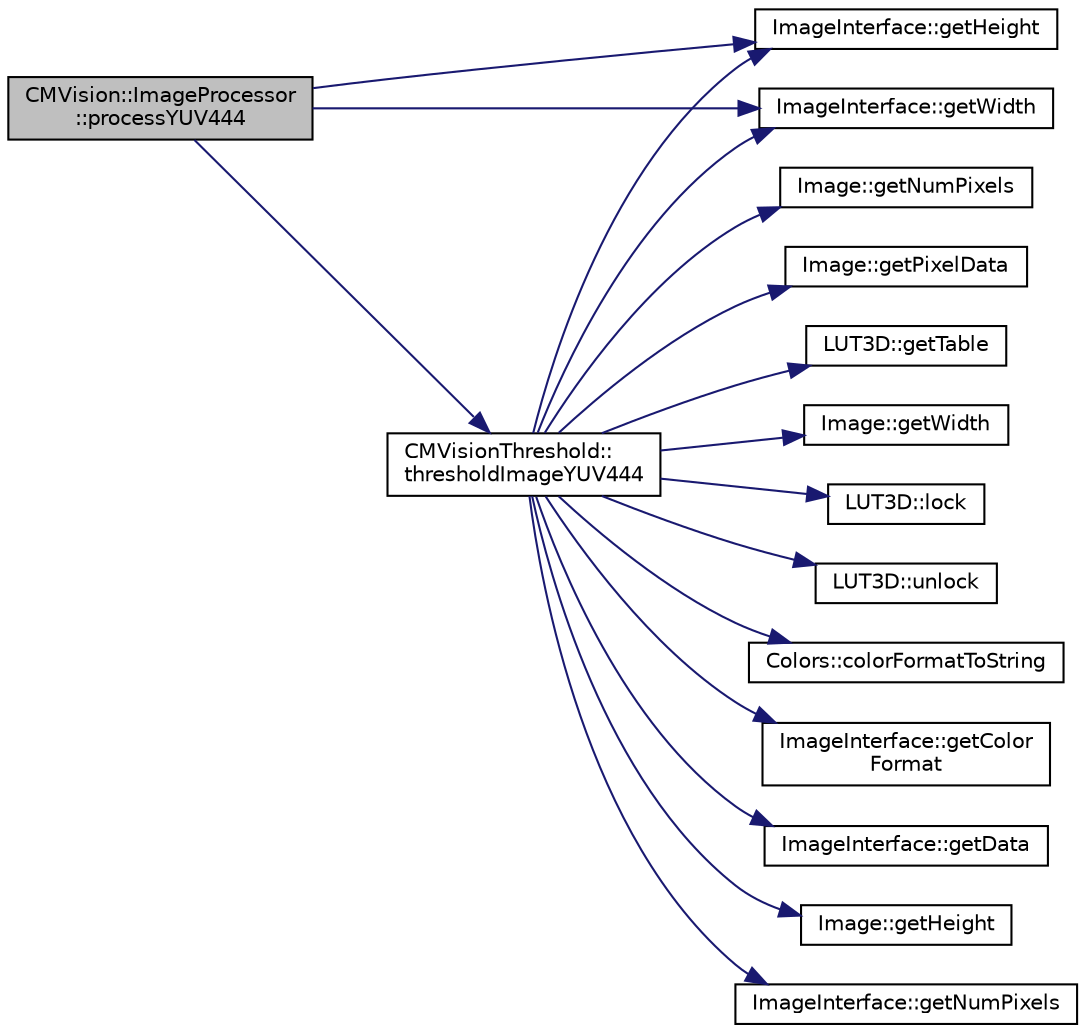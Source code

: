 digraph "CMVision::ImageProcessor::processYUV444"
{
 // INTERACTIVE_SVG=YES
  edge [fontname="Helvetica",fontsize="10",labelfontname="Helvetica",labelfontsize="10"];
  node [fontname="Helvetica",fontsize="10",shape=record];
  rankdir="LR";
  Node1 [label="CMVision::ImageProcessor\l::processYUV444",height=0.2,width=0.4,color="black", fillcolor="grey75", style="filled", fontcolor="black"];
  Node1 -> Node2 [color="midnightblue",fontsize="10",style="solid",fontname="Helvetica"];
  Node2 [label="ImageInterface::getHeight",height=0.2,width=0.4,color="black", fillcolor="white", style="filled",URL="$dc/dd6/class_image_interface.html#aa2adbc97d86724d6c3cbf48639a3c6a3"];
  Node1 -> Node3 [color="midnightblue",fontsize="10",style="solid",fontname="Helvetica"];
  Node3 [label="ImageInterface::getWidth",height=0.2,width=0.4,color="black", fillcolor="white", style="filled",URL="$dc/dd6/class_image_interface.html#a7ab8e39f961fbea3f81d77d4827cda02"];
  Node1 -> Node4 [color="midnightblue",fontsize="10",style="solid",fontname="Helvetica"];
  Node4 [label="CMVisionThreshold::\lthresholdImageYUV444",height=0.2,width=0.4,color="black", fillcolor="white", style="filled",URL="$df/dfa/class_c_m_vision_threshold.html#aedf6dafa855e0bc213ec60ab7a07c85b"];
  Node4 -> Node5 [color="midnightblue",fontsize="10",style="solid",fontname="Helvetica"];
  Node5 [label="Colors::colorFormatToString",height=0.2,width=0.4,color="black", fillcolor="white", style="filled",URL="$d9/d36/class_colors.html#a085839c597a6262301162471cef99367"];
  Node4 -> Node6 [color="midnightblue",fontsize="10",style="solid",fontname="Helvetica"];
  Node6 [label="ImageInterface::getColor\lFormat",height=0.2,width=0.4,color="black", fillcolor="white", style="filled",URL="$dc/dd6/class_image_interface.html#aaee5015138b45c230a233d3d66873043"];
  Node4 -> Node7 [color="midnightblue",fontsize="10",style="solid",fontname="Helvetica"];
  Node7 [label="ImageInterface::getData",height=0.2,width=0.4,color="black", fillcolor="white", style="filled",URL="$dc/dd6/class_image_interface.html#ac570e85be962102cb3f106e9e983caf7"];
  Node4 -> Node2 [color="midnightblue",fontsize="10",style="solid",fontname="Helvetica"];
  Node4 -> Node8 [color="midnightblue",fontsize="10",style="solid",fontname="Helvetica"];
  Node8 [label="Image::getHeight",height=0.2,width=0.4,color="black", fillcolor="white", style="filled",URL="$de/d73/class_image.html#aada5318e6827064b9de69d2cf4eff2e3"];
  Node4 -> Node9 [color="midnightblue",fontsize="10",style="solid",fontname="Helvetica"];
  Node9 [label="ImageInterface::getNumPixels",height=0.2,width=0.4,color="black", fillcolor="white", style="filled",URL="$dc/dd6/class_image_interface.html#ab5b08701d71e4421f5a4a3abaed45ff8"];
  Node4 -> Node10 [color="midnightblue",fontsize="10",style="solid",fontname="Helvetica"];
  Node10 [label="Image::getNumPixels",height=0.2,width=0.4,color="black", fillcolor="white", style="filled",URL="$de/d73/class_image.html#a61645c0c4b68709ecae841c96ed144c6"];
  Node4 -> Node11 [color="midnightblue",fontsize="10",style="solid",fontname="Helvetica"];
  Node11 [label="Image::getPixelData",height=0.2,width=0.4,color="black", fillcolor="white", style="filled",URL="$de/d73/class_image.html#adb1c63515c088b47f678251e4a47f677"];
  Node4 -> Node12 [color="midnightblue",fontsize="10",style="solid",fontname="Helvetica"];
  Node12 [label="LUT3D::getTable",height=0.2,width=0.4,color="black", fillcolor="white", style="filled",URL="$d7/d15/class_l_u_t3_d.html#aa4bdb1c3882c5d5099ce123b5ac1964b"];
  Node4 -> Node3 [color="midnightblue",fontsize="10",style="solid",fontname="Helvetica"];
  Node4 -> Node13 [color="midnightblue",fontsize="10",style="solid",fontname="Helvetica"];
  Node13 [label="Image::getWidth",height=0.2,width=0.4,color="black", fillcolor="white", style="filled",URL="$de/d73/class_image.html#afcc957626bd7f203422a2612547193f6"];
  Node4 -> Node14 [color="midnightblue",fontsize="10",style="solid",fontname="Helvetica"];
  Node14 [label="LUT3D::lock",height=0.2,width=0.4,color="black", fillcolor="white", style="filled",URL="$d7/d15/class_l_u_t3_d.html#a69134c6dd481b9d09c60ed36188b2d7e"];
  Node4 -> Node15 [color="midnightblue",fontsize="10",style="solid",fontname="Helvetica"];
  Node15 [label="LUT3D::unlock",height=0.2,width=0.4,color="black", fillcolor="white", style="filled",URL="$d7/d15/class_l_u_t3_d.html#a4b72af1e1a325f809dce9dc97b07896a"];
}
